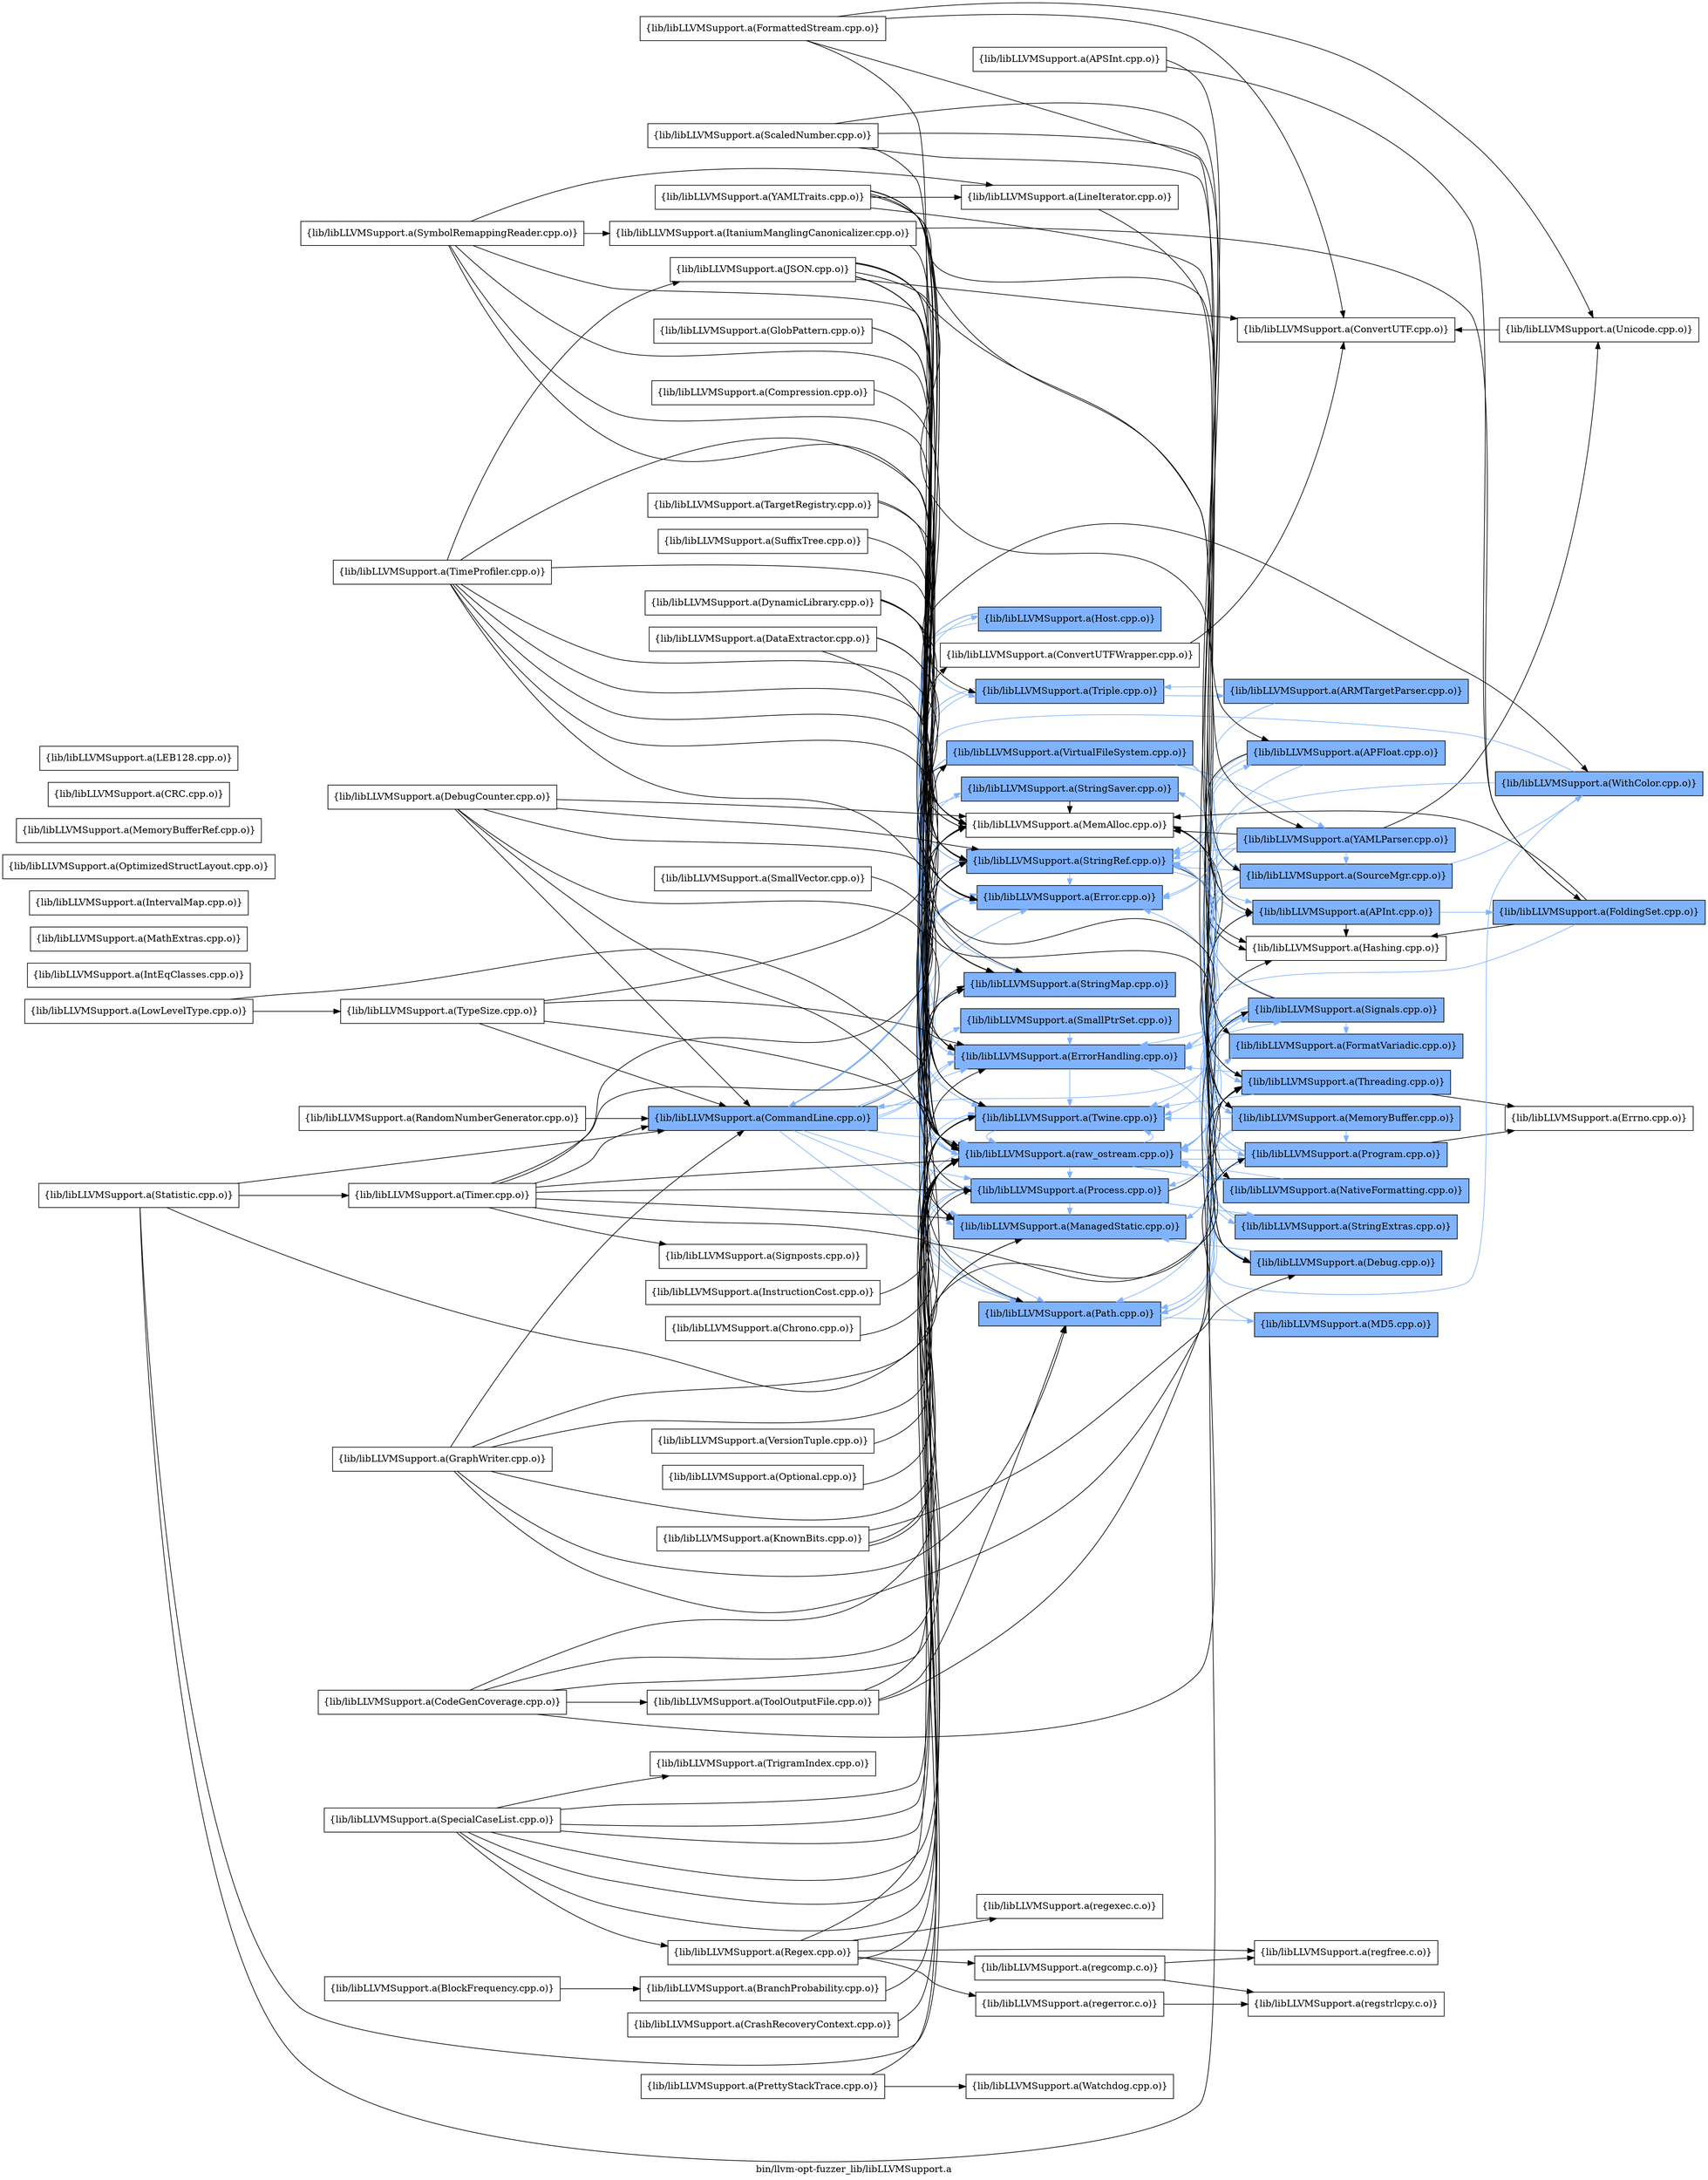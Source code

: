 digraph "bin/llvm-opt-fuzzer_lib/libLLVMSupport.a" {
	label="bin/llvm-opt-fuzzer_lib/libLLVMSupport.a";
	rankdir=LR;
	{ rank=same; Node0x561a15095358;  }
	{ rank=same; Node0x561a150941d8; Node0x561a150a75a8; Node0x561a150a7cd8; Node0x561a15084cd8; Node0x561a15088dd8; Node0x561a1509a6c8; Node0x561a15094cc8; Node0x561a150958a8; Node0x561a15093dc8; Node0x561a150a3138; Node0x561a150a28c8; Node0x561a150a4178; Node0x561a150908a8; Node0x561a150a0bb8; Node0x561a1509ea98; Node0x561a1509f178;  }
	{ rank=same; Node0x561a150944f8; Node0x561a15092388; Node0x561a15092bf8; Node0x561a15092158; Node0x561a1508ff48; Node0x561a15090b28; Node0x561a150aa8e8; Node0x561a150a3868; Node0x561a15088658; Node0x561a150997c8; Node0x561a150aa168; Node0x561a150a98a8; Node0x561a15087028; Node0x561a1508f5e8; Node0x561a15087758; Node0x561a150968e8;  }
	{ rank=same; Node0x561a15095358;  }
	{ rank=same; Node0x561a150941d8; Node0x561a150a75a8; Node0x561a150a7cd8; Node0x561a15084cd8; Node0x561a15088dd8; Node0x561a1509a6c8; Node0x561a15094cc8; Node0x561a150958a8; Node0x561a15093dc8; Node0x561a150a3138; Node0x561a150a28c8; Node0x561a150a4178; Node0x561a150908a8; Node0x561a150a0bb8; Node0x561a1509ea98; Node0x561a1509f178;  }
	{ rank=same; Node0x561a150944f8; Node0x561a15092388; Node0x561a15092bf8; Node0x561a15092158; Node0x561a1508ff48; Node0x561a15090b28; Node0x561a150aa8e8; Node0x561a150a3868; Node0x561a15088658; Node0x561a150997c8; Node0x561a150aa168; Node0x561a150a98a8; Node0x561a15087028; Node0x561a1508f5e8; Node0x561a15087758; Node0x561a150968e8;  }

	Node0x561a15095358 [shape=record,shape=box,group=1,style=filled,fillcolor="0.600000 0.5 1",label="{lib/libLLVMSupport.a(CommandLine.cpp.o)}"];
	Node0x561a15095358 -> Node0x561a150941d8;
	Node0x561a15095358 -> Node0x561a150a75a8[color="0.600000 0.5 1"];
	Node0x561a15095358 -> Node0x561a150a7cd8[color="0.600000 0.5 1"];
	Node0x561a15095358 -> Node0x561a15084cd8[color="0.600000 0.5 1"];
	Node0x561a15095358 -> Node0x561a15088dd8;
	Node0x561a15095358 -> Node0x561a1509a6c8[color="0.600000 0.5 1"];
	Node0x561a15095358 -> Node0x561a15094cc8[color="0.600000 0.5 1"];
	Node0x561a15095358 -> Node0x561a150958a8[color="0.600000 0.5 1"];
	Node0x561a15095358 -> Node0x561a15093dc8[color="0.600000 0.5 1"];
	Node0x561a15095358 -> Node0x561a150a3138[color="0.600000 0.5 1"];
	Node0x561a15095358 -> Node0x561a150a28c8[color="0.600000 0.5 1"];
	Node0x561a15095358 -> Node0x561a150a4178[color="0.600000 0.5 1"];
	Node0x561a15095358 -> Node0x561a150908a8[color="0.600000 0.5 1"];
	Node0x561a15095358 -> Node0x561a150a0bb8[color="0.600000 0.5 1"];
	Node0x561a15095358 -> Node0x561a1509ea98[color="0.600000 0.5 1"];
	Node0x561a15095358 -> Node0x561a1509f178[color="0.600000 0.5 1"];
	Node0x561a15092388 [shape=record,shape=box,group=1,style=filled,fillcolor="0.600000 0.5 1",label="{lib/libLLVMSupport.a(Debug.cpp.o)}"];
	Node0x561a15092388 -> Node0x561a15084cd8[color="0.600000 0.5 1"];
	Node0x561a15092388 -> Node0x561a150908a8[color="0.600000 0.5 1"];
	Node0x561a150a75a8 [shape=record,shape=box,group=1,style=filled,fillcolor="0.600000 0.5 1",label="{lib/libLLVMSupport.a(Error.cpp.o)}"];
	Node0x561a150a75a8 -> Node0x561a150a7cd8[color="0.600000 0.5 1"];
	Node0x561a150a75a8 -> Node0x561a15084cd8[color="0.600000 0.5 1"];
	Node0x561a150a75a8 -> Node0x561a150a28c8[color="0.600000 0.5 1"];
	Node0x561a150a75a8 -> Node0x561a150908a8[color="0.600000 0.5 1"];
	Node0x561a150a7cd8 [shape=record,shape=box,group=1,style=filled,fillcolor="0.600000 0.5 1",label="{lib/libLLVMSupport.a(ErrorHandling.cpp.o)}"];
	Node0x561a150a7cd8 -> Node0x561a15092388[color="0.600000 0.5 1"];
	Node0x561a150a7cd8 -> Node0x561a150a28c8[color="0.600000 0.5 1"];
	Node0x561a150a7cd8 -> Node0x561a150908a8[color="0.600000 0.5 1"];
	Node0x561a150a7cd8 -> Node0x561a15092bf8[color="0.600000 0.5 1"];
	Node0x561a15088dd8 [shape=record,shape=box,group=0,label="{lib/libLLVMSupport.a(MemAlloc.cpp.o)}"];
	Node0x561a1509a6c8 [shape=record,shape=box,group=1,style=filled,fillcolor="0.600000 0.5 1",label="{lib/libLLVMSupport.a(SmallPtrSet.cpp.o)}"];
	Node0x561a1509a6c8 -> Node0x561a150a7cd8[color="0.600000 0.5 1"];
	Node0x561a15093dc8 [shape=record,shape=box,group=1,style=filled,fillcolor="0.600000 0.5 1",label="{lib/libLLVMSupport.a(StringRef.cpp.o)}"];
	Node0x561a15093dc8 -> Node0x561a1508ff48[color="0.600000 0.5 1"];
	Node0x561a15093dc8 -> Node0x561a15090b28[color="0.600000 0.5 1"];
	Node0x561a15093dc8 -> Node0x561a150a75a8[color="0.600000 0.5 1"];
	Node0x561a15093dc8 -> Node0x561a150aa8e8;
	Node0x561a15094408 [shape=record,shape=box,group=0,label="{lib/libLLVMSupport.a(TimeProfiler.cpp.o)}"];
	Node0x561a15094408 -> Node0x561a150a75a8;
	Node0x561a15094408 -> Node0x561a15088dd8;
	Node0x561a15094408 -> Node0x561a15094cc8;
	Node0x561a15094408 -> Node0x561a1509ce78;
	Node0x561a15094408 -> Node0x561a150a28c8;
	Node0x561a15094408 -> Node0x561a150908a8;
	Node0x561a15094408 -> Node0x561a1509ea98;
	Node0x561a15094408 -> Node0x561a1509f178;
	Node0x561a150a3138 [shape=record,shape=box,group=1,style=filled,fillcolor="0.600000 0.5 1",label="{lib/libLLVMSupport.a(Triple.cpp.o)}"];
	Node0x561a150a3138 -> Node0x561a15093dc8[color="0.600000 0.5 1"];
	Node0x561a150a3138 -> Node0x561a150a3868[color="0.600000 0.5 1"];
	Node0x561a150a3138 -> Node0x561a150a28c8[color="0.600000 0.5 1"];
	Node0x561a150908a8 [shape=record,shape=box,group=1,style=filled,fillcolor="0.600000 0.5 1",label="{lib/libLLVMSupport.a(raw_ostream.cpp.o)}"];
	Node0x561a150908a8 -> Node0x561a150a75a8[color="0.600000 0.5 1"];
	Node0x561a150908a8 -> Node0x561a150a7cd8[color="0.600000 0.5 1"];
	Node0x561a150908a8 -> Node0x561a150a98a8[color="0.600000 0.5 1"];
	Node0x561a150908a8 -> Node0x561a15087028[color="0.600000 0.5 1"];
	Node0x561a150908a8 -> Node0x561a150a28c8[color="0.600000 0.5 1"];
	Node0x561a150908a8 -> Node0x561a1509ea98[color="0.600000 0.5 1"];
	Node0x561a150908a8 -> Node0x561a1509f178[color="0.600000 0.5 1"];
	Node0x561a150908a8 -> Node0x561a1508f5e8[color="0.600000 0.5 1"];
	Node0x561a15092608 [shape=record,shape=box,group=0,label="{lib/libLLVMSupport.a(TargetRegistry.cpp.o)}"];
	Node0x561a15092608 -> Node0x561a150a3138;
	Node0x561a15092608 -> Node0x561a150908a8;
	Node0x561a1508ff48 [shape=record,shape=box,group=1,style=filled,fillcolor="0.600000 0.5 1",label="{lib/libLLVMSupport.a(APFloat.cpp.o)}"];
	Node0x561a1508ff48 -> Node0x561a15090b28[color="0.600000 0.5 1"];
	Node0x561a1508ff48 -> Node0x561a150a75a8[color="0.600000 0.5 1"];
	Node0x561a1508ff48 -> Node0x561a150aa8e8;
	Node0x561a1508ff48 -> Node0x561a15093dc8[color="0.600000 0.5 1"];
	Node0x561a1508ff48 -> Node0x561a150908a8[color="0.600000 0.5 1"];
	Node0x561a15090b28 [shape=record,shape=box,group=1,style=filled,fillcolor="0.600000 0.5 1",label="{lib/libLLVMSupport.a(APInt.cpp.o)}"];
	Node0x561a15090b28 -> Node0x561a150a8958[color="0.600000 0.5 1"];
	Node0x561a15090b28 -> Node0x561a150aa8e8;
	Node0x561a15090b28 -> Node0x561a150908a8[color="0.600000 0.5 1"];
	Node0x561a150963e8 [shape=record,shape=box,group=0,label="{lib/libLLVMSupport.a(BranchProbability.cpp.o)}"];
	Node0x561a150963e8 -> Node0x561a150908a8;
	Node0x561a15094cc8 [shape=record,shape=box,group=1,style=filled,fillcolor="0.600000 0.5 1",label="{lib/libLLVMSupport.a(StringMap.cpp.o)}"];
	Node0x561a15094cc8 -> Node0x561a150a7cd8[color="0.600000 0.5 1"];
	Node0x561a150a43f8 [shape=record,shape=box,group=0,label="{lib/libLLVMSupport.a(TypeSize.cpp.o)}"];
	Node0x561a150a43f8 -> Node0x561a15095358;
	Node0x561a150a43f8 -> Node0x561a150a7cd8;
	Node0x561a150a43f8 -> Node0x561a150aa898;
	Node0x561a150a43f8 -> Node0x561a150908a8;
	Node0x561a15086678 [shape=record,shape=box,group=0,label="{lib/libLLVMSupport.a(KnownBits.cpp.o)}"];
	Node0x561a15086678 -> Node0x561a15090b28;
	Node0x561a15086678 -> Node0x561a15092388;
	Node0x561a15086678 -> Node0x561a150908a8;
	Node0x561a150968e8 [shape=record,shape=box,group=1,style=filled,fillcolor="0.600000 0.5 1",label="{lib/libLLVMSupport.a(StringExtras.cpp.o)}"];
	Node0x561a150968e8 -> Node0x561a15093dc8[color="0.600000 0.5 1"];
	Node0x561a150968e8 -> Node0x561a150908a8[color="0.600000 0.5 1"];
	Node0x561a150a28c8 [shape=record,shape=box,group=1,style=filled,fillcolor="0.600000 0.5 1",label="{lib/libLLVMSupport.a(Twine.cpp.o)}"];
	Node0x561a150a28c8 -> Node0x561a150908a8[color="0.600000 0.5 1"];
	Node0x561a15084cd8 [shape=record,shape=box,group=1,style=filled,fillcolor="0.600000 0.5 1",label="{lib/libLLVMSupport.a(ManagedStatic.cpp.o)}"];
	Node0x561a15084cd8 -> Node0x561a15092158[color="0.600000 0.5 1"];
	Node0x561a150949f8 [shape=record,shape=box,group=0,label="{lib/libLLVMSupport.a(CodeGenCoverage.cpp.o)}"];
	Node0x561a150949f8 -> Node0x561a1509bb68;
	Node0x561a150949f8 -> Node0x561a150a28c8;
	Node0x561a150949f8 -> Node0x561a150908a8;
	Node0x561a150949f8 -> Node0x561a1509f178;
	Node0x561a150949f8 -> Node0x561a15092158;
	Node0x561a150aa708 [shape=record,shape=box,group=0,label="{lib/libLLVMSupport.a(GraphWriter.cpp.o)}"];
	Node0x561a150aa708 -> Node0x561a15095358;
	Node0x561a150aa708 -> Node0x561a15093dc8;
	Node0x561a150aa708 -> Node0x561a150a28c8;
	Node0x561a150aa708 -> Node0x561a150908a8;
	Node0x561a150aa708 -> Node0x561a1509ea98;
	Node0x561a150aa708 -> Node0x561a1508f5e8;
	Node0x561a150a05c8 [shape=record,shape=box,group=0,label="{lib/libLLVMSupport.a(DynamicLibrary.cpp.o)}"];
	Node0x561a150a05c8 -> Node0x561a15084cd8;
	Node0x561a150a05c8 -> Node0x561a15088dd8;
	Node0x561a150a05c8 -> Node0x561a15094cc8;
	Node0x561a150a05c8 -> Node0x561a15092158;
	Node0x561a150aa8e8 [shape=record,shape=box,group=0,label="{lib/libLLVMSupport.a(Hashing.cpp.o)}"];
	Node0x561a15087758 [shape=record,shape=box,group=1,style=filled,fillcolor="0.600000 0.5 1",label="{lib/libLLVMSupport.a(MD5.cpp.o)}"];
	Node0x561a15087758 -> Node0x561a150908a8[color="0.600000 0.5 1"];
	Node0x561a15098508 [shape=record,shape=box,group=0,label="{lib/libLLVMSupport.a(BlockFrequency.cpp.o)}"];
	Node0x561a15098508 -> Node0x561a150963e8;
	Node0x561a1509a088 [shape=record,shape=box,group=0,label="{lib/libLLVMSupport.a(ScaledNumber.cpp.o)}"];
	Node0x561a1509a088 -> Node0x561a1508ff48;
	Node0x561a1509a088 -> Node0x561a15090b28;
	Node0x561a1509a088 -> Node0x561a15092388;
	Node0x561a1509a088 -> Node0x561a150908a8;
	Node0x561a1509ea98 [shape=record,shape=box,group=1,style=filled,fillcolor="0.600000 0.5 1",label="{lib/libLLVMSupport.a(Path.cpp.o)}"];
	Node0x561a1509ea98 -> Node0x561a150a75a8[color="0.600000 0.5 1"];
	Node0x561a1509ea98 -> Node0x561a15087758[color="0.600000 0.5 1"];
	Node0x561a1509ea98 -> Node0x561a15093dc8[color="0.600000 0.5 1"];
	Node0x561a1509ea98 -> Node0x561a150a28c8[color="0.600000 0.5 1"];
	Node0x561a1509ea98 -> Node0x561a1509f178[color="0.600000 0.5 1"];
	Node0x561a1509ea98 -> Node0x561a15092bf8[color="0.600000 0.5 1"];
	Node0x561a150a98a8 [shape=record,shape=box,group=1,style=filled,fillcolor="0.600000 0.5 1",label="{lib/libLLVMSupport.a(FormatVariadic.cpp.o)}"];
	Node0x561a150a98a8 -> Node0x561a15093dc8[color="0.600000 0.5 1"];
	Node0x561a15087028 [shape=record,shape=box,group=1,style=filled,fillcolor="0.600000 0.5 1",label="{lib/libLLVMSupport.a(NativeFormatting.cpp.o)}"];
	Node0x561a15087028 -> Node0x561a150908a8[color="0.600000 0.5 1"];
	Node0x561a1509d1e8 [shape=record,shape=box,group=0,label="{lib/libLLVMSupport.a(Optional.cpp.o)}"];
	Node0x561a1509d1e8 -> Node0x561a150908a8;
	Node0x561a15093738 [shape=record,shape=box,group=0,label="{lib/libLLVMSupport.a(SuffixTree.cpp.o)}"];
	Node0x561a15093738 -> Node0x561a15088dd8;
	Node0x561a15092f68 [shape=record,shape=box,group=0,label="{lib/libLLVMSupport.a(DebugCounter.cpp.o)}"];
	Node0x561a15092f68 -> Node0x561a15095358;
	Node0x561a15092f68 -> Node0x561a15092388;
	Node0x561a15092f68 -> Node0x561a15084cd8;
	Node0x561a15092f68 -> Node0x561a15088dd8;
	Node0x561a15092f68 -> Node0x561a15093dc8;
	Node0x561a15092f68 -> Node0x561a150908a8;
	Node0x561a1509b758 [shape=record,shape=box,group=0,label="{lib/libLLVMSupport.a(PrettyStackTrace.cpp.o)}"];
	Node0x561a1509b758 -> Node0x561a150908a8;
	Node0x561a1509b758 -> Node0x561a15091028;
	Node0x561a1509c1f8 [shape=record,shape=box,group=0,label="{lib/libLLVMSupport.a(Timer.cpp.o)}"];
	Node0x561a1509c1f8 -> Node0x561a15095358;
	Node0x561a1509c1f8 -> Node0x561a15084cd8;
	Node0x561a1509c1f8 -> Node0x561a15088dd8;
	Node0x561a1509c1f8 -> Node0x561a15094cc8;
	Node0x561a1509c1f8 -> Node0x561a1509c888;
	Node0x561a1509c1f8 -> Node0x561a150908a8;
	Node0x561a1509c1f8 -> Node0x561a1509f178;
	Node0x561a1509c1f8 -> Node0x561a15092158;
	Node0x561a150a8958 [shape=record,shape=box,group=1,style=filled,fillcolor="0.600000 0.5 1",label="{lib/libLLVMSupport.a(FoldingSet.cpp.o)}"];
	Node0x561a150a8958 -> Node0x561a150a7cd8[color="0.600000 0.5 1"];
	Node0x561a150a8958 -> Node0x561a150aa8e8;
	Node0x561a150a8958 -> Node0x561a15088dd8;
	Node0x561a15096d98 [shape=record,shape=box,group=0,label="{lib/libLLVMSupport.a(Statistic.cpp.o)}"];
	Node0x561a15096d98 -> Node0x561a15095358;
	Node0x561a15096d98 -> Node0x561a15084cd8;
	Node0x561a15096d98 -> Node0x561a1509c1f8;
	Node0x561a15096d98 -> Node0x561a150908a8;
	Node0x561a15096d98 -> Node0x561a15092158;
	Node0x561a15088658 [shape=record,shape=box,group=1,style=filled,fillcolor="0.600000 0.5 1",label="{lib/libLLVMSupport.a(MemoryBuffer.cpp.o)}"];
	Node0x561a15088658 -> Node0x561a150a75a8[color="0.600000 0.5 1"];
	Node0x561a15088658 -> Node0x561a150a28c8[color="0.600000 0.5 1"];
	Node0x561a15088658 -> Node0x561a1509ea98[color="0.600000 0.5 1"];
	Node0x561a15088658 -> Node0x561a1509f178[color="0.600000 0.5 1"];
	Node0x561a15088658 -> Node0x561a1508f5e8[color="0.600000 0.5 1"];
	Node0x561a150a0bb8 [shape=record,shape=box,group=1,style=filled,fillcolor="0.600000 0.5 1",label="{lib/libLLVMSupport.a(Host.cpp.o)}"];
	Node0x561a150a0bb8 -> Node0x561a15088dd8;
	Node0x561a150a0bb8 -> Node0x561a15094cc8[color="0.600000 0.5 1"];
	Node0x561a150a0bb8 -> Node0x561a15093dc8[color="0.600000 0.5 1"];
	Node0x561a150a0bb8 -> Node0x561a150a3138[color="0.600000 0.5 1"];
	Node0x561a150a0bb8 -> Node0x561a150908a8[color="0.600000 0.5 1"];
	Node0x561a150ab978 [shape=record,shape=box,group=0,label="{lib/libLLVMSupport.a(IntEqClasses.cpp.o)}"];
	Node0x561a15089328 [shape=record,shape=box,group=0,label="{lib/libLLVMSupport.a(MathExtras.cpp.o)}"];
	Node0x561a150abbf8 [shape=record,shape=box,group=0,label="{lib/libLLVMSupport.a(IntervalMap.cpp.o)}"];
	Node0x561a150997c8 [shape=record,shape=box,group=1,style=filled,fillcolor="0.600000 0.5 1",label="{lib/libLLVMSupport.a(SourceMgr.cpp.o)}"];
	Node0x561a150997c8 -> Node0x561a15088658[color="0.600000 0.5 1"];
	Node0x561a150997c8 -> Node0x561a15093dc8[color="0.600000 0.5 1"];
	Node0x561a150997c8 -> Node0x561a150a28c8[color="0.600000 0.5 1"];
	Node0x561a150997c8 -> Node0x561a150aa898[color="0.600000 0.5 1"];
	Node0x561a150997c8 -> Node0x561a150908a8[color="0.600000 0.5 1"];
	Node0x561a150997c8 -> Node0x561a1509ea98[color="0.600000 0.5 1"];
	Node0x561a15085368 [shape=record,shape=box,group=0,label="{lib/libLLVMSupport.a(LowLevelType.cpp.o)}"];
	Node0x561a15085368 -> Node0x561a150a43f8;
	Node0x561a15085368 -> Node0x561a150908a8;
	Node0x561a150aa2a8 [shape=record,shape=box,group=0,label="{lib/libLLVMSupport.a(YAMLTraits.cpp.o)}"];
	Node0x561a150aa2a8 -> Node0x561a150a7cd8;
	Node0x561a150aa2a8 -> Node0x561a15085bd8;
	Node0x561a150aa2a8 -> Node0x561a15088dd8;
	Node0x561a150aa2a8 -> Node0x561a15088658;
	Node0x561a150aa2a8 -> Node0x561a150997c8;
	Node0x561a150aa2a8 -> Node0x561a15094cc8;
	Node0x561a150aa2a8 -> Node0x561a15093dc8;
	Node0x561a150aa2a8 -> Node0x561a150a28c8;
	Node0x561a150aa2a8 -> Node0x561a150aa168;
	Node0x561a150aa2a8 -> Node0x561a150908a8;
	Node0x561a15085bd8 [shape=record,shape=box,group=0,label="{lib/libLLVMSupport.a(LineIterator.cpp.o)}"];
	Node0x561a15085bd8 -> Node0x561a15088658;
	Node0x561a150aa898 [shape=record,shape=box,group=1,style=filled,fillcolor="0.600000 0.5 1",label="{lib/libLLVMSupport.a(WithColor.cpp.o)}"];
	Node0x561a150aa898 -> Node0x561a15095358[color="0.600000 0.5 1"];
	Node0x561a150aa898 -> Node0x561a150a75a8[color="0.600000 0.5 1"];
	Node0x561a150aa898 -> Node0x561a150908a8[color="0.600000 0.5 1"];
	Node0x561a150a8bd8 [shape=record,shape=box,group=0,label="{lib/libLLVMSupport.a(FormattedStream.cpp.o)}"];
	Node0x561a150a8bd8 -> Node0x561a150944f8;
	Node0x561a150a8bd8 -> Node0x561a15092388;
	Node0x561a150a8bd8 -> Node0x561a150a4d08;
	Node0x561a150a8bd8 -> Node0x561a150908a8;
	Node0x561a15092158 [shape=record,shape=box,group=1,style=filled,fillcolor="0.600000 0.5 1",label="{lib/libLLVMSupport.a(Threading.cpp.o)}"];
	Node0x561a15092158 -> Node0x561a150a7cd8[color="0.600000 0.5 1"];
	Node0x561a15092158 -> Node0x561a15088dd8;
	Node0x561a15092158 -> Node0x561a15093dc8[color="0.600000 0.5 1"];
	Node0x561a15092158 -> Node0x561a150a28c8[color="0.600000 0.5 1"];
	Node0x561a15092158 -> Node0x561a1508ef08;
	Node0x561a150ab608 [shape=record,shape=box,group=0,label="{lib/libLLVMSupport.a(InstructionCost.cpp.o)}"];
	Node0x561a150ab608 -> Node0x561a150908a8;
	Node0x561a150958a8 [shape=record,shape=box,group=1,style=filled,fillcolor="0.600000 0.5 1",label="{lib/libLLVMSupport.a(StringSaver.cpp.o)}"];
	Node0x561a150958a8 -> Node0x561a15088dd8;
	Node0x561a150958a8 -> Node0x561a15093dc8[color="0.600000 0.5 1"];
	Node0x561a1509ba78 [shape=record,shape=box,group=0,label="{lib/libLLVMSupport.a(Regex.cpp.o)}"];
	Node0x561a1509ba78 -> Node0x561a15093dc8;
	Node0x561a1509ba78 -> Node0x561a150a28c8;
	Node0x561a1509ba78 -> Node0x561a150901c8;
	Node0x561a1509ba78 -> Node0x561a1508fa98;
	Node0x561a1509ba78 -> Node0x561a150a17e8;
	Node0x561a1509ba78 -> Node0x561a150a1f68;
	Node0x561a1509bb68 [shape=record,shape=box,group=0,label="{lib/libLLVMSupport.a(ToolOutputFile.cpp.o)}"];
	Node0x561a1509bb68 -> Node0x561a150908a8;
	Node0x561a1509bb68 -> Node0x561a1509ea98;
	Node0x561a1509bb68 -> Node0x561a15092bf8;
	Node0x561a15096c08 [shape=record,shape=box,group=0,label="{lib/libLLVMSupport.a(Chrono.cpp.o)}"];
	Node0x561a15096c08 -> Node0x561a150908a8;
	Node0x561a1509c608 [shape=record,shape=box,group=0,label="{lib/libLLVMSupport.a(OptimizedStructLayout.cpp.o)}"];
	Node0x561a15087f28 [shape=record,shape=box,group=0,label="{lib/libLLVMSupport.a(MemoryBufferRef.cpp.o)}"];
	Node0x561a15093a58 [shape=record,shape=box,group=0,label="{lib/libLLVMSupport.a(CRC.cpp.o)}"];
	Node0x561a150a98f8 [shape=record,shape=box,group=0,label="{lib/libLLVMSupport.a(GlobPattern.cpp.o)}"];
	Node0x561a150a98f8 -> Node0x561a150a75a8;
	Node0x561a150a98f8 -> Node0x561a15093dc8;
	Node0x561a150990e8 [shape=record,shape=box,group=0,label="{lib/libLLVMSupport.a(SpecialCaseList.cpp.o)}"];
	Node0x561a150990e8 -> Node0x561a150a7cd8;
	Node0x561a150990e8 -> Node0x561a15088dd8;
	Node0x561a150990e8 -> Node0x561a1509ba78;
	Node0x561a150990e8 -> Node0x561a15094cc8;
	Node0x561a150990e8 -> Node0x561a15093dc8;
	Node0x561a150990e8 -> Node0x561a150a64c8;
	Node0x561a150990e8 -> Node0x561a150a28c8;
	Node0x561a150990e8 -> Node0x561a150a4178;
	Node0x561a150a4178 [shape=record,shape=box,group=1,style=filled,fillcolor="0.600000 0.5 1",label="{lib/libLLVMSupport.a(VirtualFileSystem.cpp.o)}"];
	Node0x561a150a4178 -> Node0x561a150a75a8[color="0.600000 0.5 1"];
	Node0x561a150a4178 -> Node0x561a15088dd8;
	Node0x561a150a4178 -> Node0x561a15088658[color="0.600000 0.5 1"];
	Node0x561a150a4178 -> Node0x561a150997c8[color="0.600000 0.5 1"];
	Node0x561a150a4178 -> Node0x561a15094cc8[color="0.600000 0.5 1"];
	Node0x561a150a4178 -> Node0x561a15093dc8[color="0.600000 0.5 1"];
	Node0x561a150a4178 -> Node0x561a150a28c8[color="0.600000 0.5 1"];
	Node0x561a150a4178 -> Node0x561a150aa168[color="0.600000 0.5 1"];
	Node0x561a150a4178 -> Node0x561a150908a8[color="0.600000 0.5 1"];
	Node0x561a150a4178 -> Node0x561a1509ea98[color="0.600000 0.5 1"];
	Node0x561a15095ad8 [shape=record,shape=box,group=0,label="{lib/libLLVMSupport.a(Compression.cpp.o)}"];
	Node0x561a15095ad8 -> Node0x561a150a75a8;
	Node0x561a15092bf8 [shape=record,shape=box,group=1,style=filled,fillcolor="0.600000 0.5 1",label="{lib/libLLVMSupport.a(Signals.cpp.o)}"];
	Node0x561a15092bf8 -> Node0x561a15095358[color="0.600000 0.5 1"];
	Node0x561a15092bf8 -> Node0x561a150a7cd8[color="0.600000 0.5 1"];
	Node0x561a15092bf8 -> Node0x561a150a98a8[color="0.600000 0.5 1"];
	Node0x561a15092bf8 -> Node0x561a15084cd8[color="0.600000 0.5 1"];
	Node0x561a15092bf8 -> Node0x561a15088dd8;
	Node0x561a15092bf8 -> Node0x561a15088658[color="0.600000 0.5 1"];
	Node0x561a15092bf8 -> Node0x561a15087028[color="0.600000 0.5 1"];
	Node0x561a15092bf8 -> Node0x561a15093dc8[color="0.600000 0.5 1"];
	Node0x561a15092bf8 -> Node0x561a150a28c8[color="0.600000 0.5 1"];
	Node0x561a15092bf8 -> Node0x561a150908a8[color="0.600000 0.5 1"];
	Node0x561a15092bf8 -> Node0x561a1509ea98[color="0.600000 0.5 1"];
	Node0x561a15092bf8 -> Node0x561a1508f5e8[color="0.600000 0.5 1"];
	Node0x561a15092bf8 -> Node0x561a15092158[color="0.600000 0.5 1"];
	Node0x561a15085ef8 [shape=record,shape=box,group=0,label="{lib/libLLVMSupport.a(LEB128.cpp.o)}"];
	Node0x561a1509f178 [shape=record,shape=box,group=1,style=filled,fillcolor="0.600000 0.5 1",label="{lib/libLLVMSupport.a(Process.cpp.o)}"];
	Node0x561a1509f178 -> Node0x561a150a75a8[color="0.600000 0.5 1"];
	Node0x561a1509f178 -> Node0x561a150aa8e8;
	Node0x561a1509f178 -> Node0x561a15084cd8[color="0.600000 0.5 1"];
	Node0x561a1509f178 -> Node0x561a150968e8[color="0.600000 0.5 1"];
	Node0x561a1509f178 -> Node0x561a1509ea98[color="0.600000 0.5 1"];
	Node0x561a150941d8 [shape=record,shape=box,group=0,label="{lib/libLLVMSupport.a(ConvertUTFWrapper.cpp.o)}"];
	Node0x561a150941d8 -> Node0x561a150944f8;
	Node0x561a150944f8 [shape=record,shape=box,group=0,label="{lib/libLLVMSupport.a(ConvertUTF.cpp.o)}"];
	Node0x561a150a4d08 [shape=record,shape=box,group=0,label="{lib/libLLVMSupport.a(Unicode.cpp.o)}"];
	Node0x561a150a4d08 -> Node0x561a150944f8;
	Node0x561a1508f5e8 [shape=record,shape=box,group=1,style=filled,fillcolor="0.600000 0.5 1",label="{lib/libLLVMSupport.a(Program.cpp.o)}"];
	Node0x561a1508f5e8 -> Node0x561a15088dd8;
	Node0x561a1508f5e8 -> Node0x561a150968e8[color="0.600000 0.5 1"];
	Node0x561a1508f5e8 -> Node0x561a150958a8[color="0.600000 0.5 1"];
	Node0x561a1508f5e8 -> Node0x561a15093dc8[color="0.600000 0.5 1"];
	Node0x561a1508f5e8 -> Node0x561a150908a8[color="0.600000 0.5 1"];
	Node0x561a1508f5e8 -> Node0x561a1509ea98[color="0.600000 0.5 1"];
	Node0x561a1508f5e8 -> Node0x561a1508ef08;
	Node0x561a15091028 [shape=record,shape=box,group=0,label="{lib/libLLVMSupport.a(Watchdog.cpp.o)}"];
	Node0x561a1509ae48 [shape=record,shape=box,group=0,label="{lib/libLLVMSupport.a(RandomNumberGenerator.cpp.o)}"];
	Node0x561a1509ae48 -> Node0x561a15095358;
	Node0x561a150901c8 [shape=record,shape=box,group=0,label="{lib/libLLVMSupport.a(regcomp.c.o)}"];
	Node0x561a150901c8 -> Node0x561a150a1f68;
	Node0x561a150901c8 -> Node0x561a1509fe98;
	Node0x561a1508fa98 [shape=record,shape=box,group=0,label="{lib/libLLVMSupport.a(regerror.c.o)}"];
	Node0x561a1508fa98 -> Node0x561a1509fe98;
	Node0x561a150a17e8 [shape=record,shape=box,group=0,label="{lib/libLLVMSupport.a(regexec.c.o)}"];
	Node0x561a150a1f68 [shape=record,shape=box,group=0,label="{lib/libLLVMSupport.a(regfree.c.o)}"];
	Node0x561a15098b98 [shape=record,shape=box,group=0,label="{lib/libLLVMSupport.a(SmallVector.cpp.o)}"];
	Node0x561a15098b98 -> Node0x561a150a7cd8;
	Node0x561a150a64c8 [shape=record,shape=box,group=0,label="{lib/libLLVMSupport.a(TrigramIndex.cpp.o)}"];
	Node0x561a1509ce78 [shape=record,shape=box,group=0,label="{lib/libLLVMSupport.a(JSON.cpp.o)}"];
	Node0x561a1509ce78 -> Node0x561a150944f8;
	Node0x561a1509ce78 -> Node0x561a150a75a8;
	Node0x561a1509ce78 -> Node0x561a150a98a8;
	Node0x561a1509ce78 -> Node0x561a15088dd8;
	Node0x561a1509ce78 -> Node0x561a15087028;
	Node0x561a1509ce78 -> Node0x561a15093dc8;
	Node0x561a1509ce78 -> Node0x561a150a28c8;
	Node0x561a1509ce78 -> Node0x561a150908a8;
	Node0x561a1509c888 [shape=record,shape=box,group=0,label="{lib/libLLVMSupport.a(Signposts.cpp.o)}"];
	Node0x561a150a3868 [shape=record,shape=box,group=1,style=filled,fillcolor="0.600000 0.5 1",label="{lib/libLLVMSupport.a(ARMTargetParser.cpp.o)}"];
	Node0x561a150a3868 -> Node0x561a15093dc8[color="0.600000 0.5 1"];
	Node0x561a150a3868 -> Node0x561a150a3138[color="0.600000 0.5 1"];
	Node0x561a150aa168 [shape=record,shape=box,group=1,style=filled,fillcolor="0.600000 0.5 1",label="{lib/libLLVMSupport.a(YAMLParser.cpp.o)}"];
	Node0x561a150aa168 -> Node0x561a150a7cd8[color="0.600000 0.5 1"];
	Node0x561a150aa168 -> Node0x561a15088dd8;
	Node0x561a150aa168 -> Node0x561a15088658[color="0.600000 0.5 1"];
	Node0x561a150aa168 -> Node0x561a150997c8[color="0.600000 0.5 1"];
	Node0x561a150aa168 -> Node0x561a15093dc8[color="0.600000 0.5 1"];
	Node0x561a150aa168 -> Node0x561a150a4d08;
	Node0x561a150aa168 -> Node0x561a150908a8[color="0.600000 0.5 1"];
	Node0x561a150ac3c8 [shape=record,shape=box,group=0,label="{lib/libLLVMSupport.a(VersionTuple.cpp.o)}"];
	Node0x561a150ac3c8 -> Node0x561a150908a8;
	Node0x561a1509fe98 [shape=record,shape=box,group=0,label="{lib/libLLVMSupport.a(regstrlcpy.c.o)}"];
	Node0x561a1509f8f8 [shape=record,shape=box,group=0,label="{lib/libLLVMSupport.a(CrashRecoveryContext.cpp.o)}"];
	Node0x561a1509f8f8 -> Node0x561a15084cd8;
	Node0x561a1508ef08 [shape=record,shape=box,group=0,label="{lib/libLLVMSupport.a(Errno.cpp.o)}"];
	Node0x561a150982d8 [shape=record,shape=box,group=0,label="{lib/libLLVMSupport.a(APSInt.cpp.o)}"];
	Node0x561a150982d8 -> Node0x561a15090b28;
	Node0x561a150982d8 -> Node0x561a150a8958;
	Node0x561a15095c18 [shape=record,shape=box,group=0,label="{lib/libLLVMSupport.a(ItaniumManglingCanonicalizer.cpp.o)}"];
	Node0x561a15095c18 -> Node0x561a150a8958;
	Node0x561a15095c18 -> Node0x561a15088dd8;
	Node0x561a15094ea8 [shape=record,shape=box,group=0,label="{lib/libLLVMSupport.a(SymbolRemappingReader.cpp.o)}"];
	Node0x561a15094ea8 -> Node0x561a150a75a8;
	Node0x561a15094ea8 -> Node0x561a15085bd8;
	Node0x561a15094ea8 -> Node0x561a15093dc8;
	Node0x561a15094ea8 -> Node0x561a150a28c8;
	Node0x561a15094ea8 -> Node0x561a150908a8;
	Node0x561a15094ea8 -> Node0x561a15095c18;
	Node0x561a1508d018 [shape=record,shape=box,group=0,label="{lib/libLLVMSupport.a(DataExtractor.cpp.o)}"];
	Node0x561a1508d018 -> Node0x561a150a75a8;
	Node0x561a1508d018 -> Node0x561a15093dc8;
	Node0x561a1508d018 -> Node0x561a150908a8;
}
